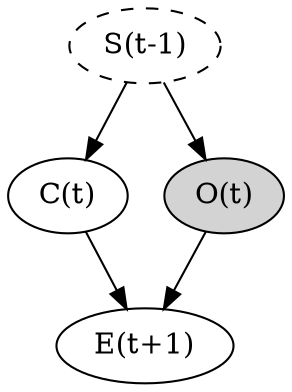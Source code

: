 digraph G {
	sMinus1[label="S(t-1)", style="dashed"];

	c[label="C(t)"];
	o[label="O(t)", style="filled"];

	e[label="E(t+1)"];

	sMinus1 -> o;
	sMinus1 -> c;

	o -> e;
	c -> e;

}
